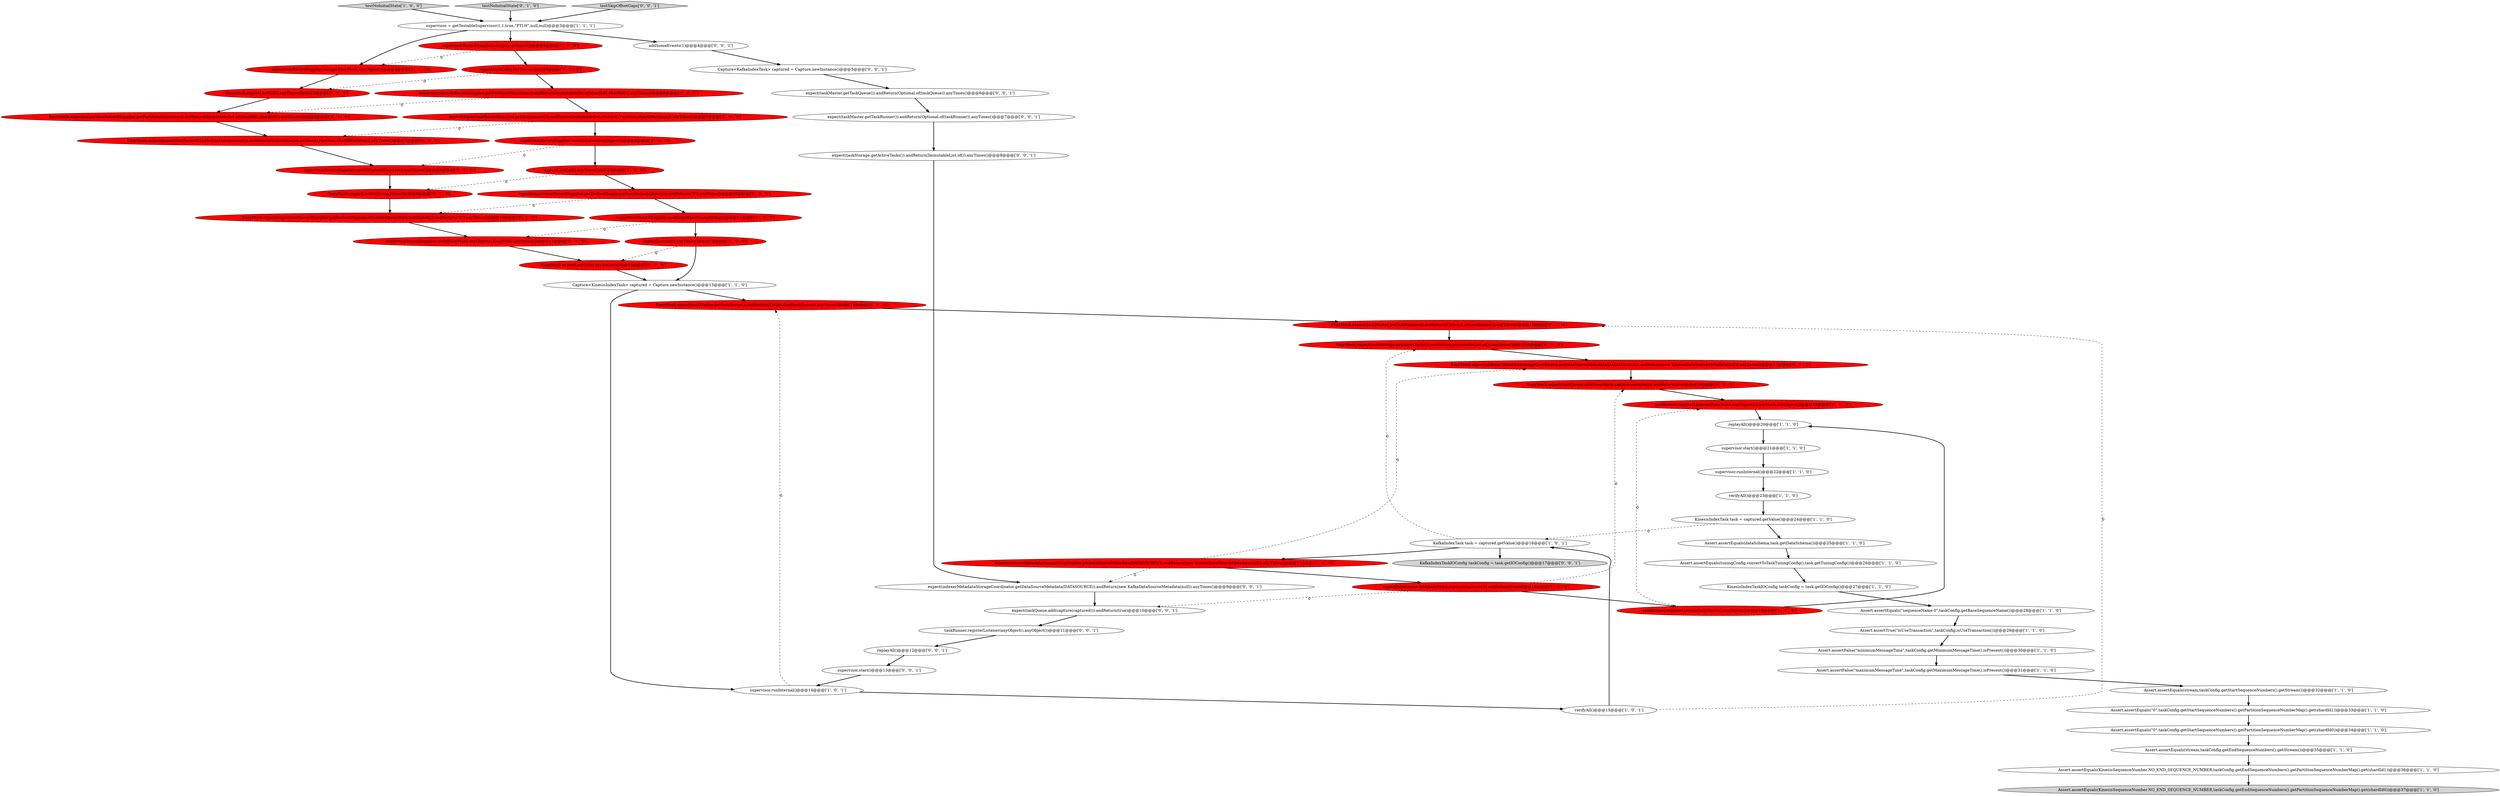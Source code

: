 digraph {
22 [style = filled, label = "expectLastCall().anyTimes()@@@12@@@['1', '0', '0']", fillcolor = red, shape = ellipse image = "AAA1AAABBB1BBB"];
35 [style = filled, label = "verifyAll()@@@23@@@['1', '1', '0']", fillcolor = white, shape = ellipse image = "AAA0AAABBB1BBB"];
6 [style = filled, label = "Assert.assertEquals(KinesisSequenceNumber.NO_END_SEQUENCE_NUMBER,taskConfig.getEndSequenceNumbers().getPartitionSequenceNumberMap().get(shardId0))@@@37@@@['1', '1', '0']", fillcolor = lightgray, shape = ellipse image = "AAA0AAABBB1BBB"];
40 [style = filled, label = "supervisorRecordSupplier.seek(EasyMock.anyObject(),EasyMock.anyString())@@@11@@@['0', '1', '0']", fillcolor = red, shape = ellipse image = "AAA1AAABBB2BBB"];
48 [style = filled, label = "EasyMock.expect(taskMaster.getTaskQueue()).andReturn(Optional.of(taskQueue)).anyTimes()@@@14@@@['0', '1', '0']", fillcolor = red, shape = ellipse image = "AAA1AAABBB2BBB"];
57 [style = filled, label = "expect(indexerMetadataStorageCoordinator.getDataSourceMetadata(DATASOURCE)).andReturn(new KafkaDataSourceMetadata(null)).anyTimes()@@@9@@@['0', '0', '1']", fillcolor = white, shape = ellipse image = "AAA0AAABBB3BBB"];
47 [style = filled, label = "supervisorRecordSupplier.assign(EasyMock.anyObject())@@@4@@@['0', '1', '0']", fillcolor = red, shape = ellipse image = "AAA1AAABBB2BBB"];
20 [style = filled, label = "supervisor.start()@@@21@@@['1', '1', '0']", fillcolor = white, shape = ellipse image = "AAA0AAABBB1BBB"];
31 [style = filled, label = "KinesisIndexTask task = captured.getValue()@@@24@@@['1', '1', '0']", fillcolor = white, shape = ellipse image = "AAA0AAABBB1BBB"];
3 [style = filled, label = "expect(indexerMetadataStorageCoordinator.getDataSourceMetadata(DATASOURCE)).andReturn(new KinesisDataSourceMetadata(null)).anyTimes()@@@17@@@['1', '0', '0']", fillcolor = red, shape = ellipse image = "AAA1AAABBB1BBB"];
2 [style = filled, label = "Assert.assertEquals(\"0\",taskConfig.getStartSequenceNumbers().getPartitionSequenceNumberMap().get(shardId1))@@@33@@@['1', '1', '0']", fillcolor = white, shape = ellipse image = "AAA0AAABBB1BBB"];
29 [style = filled, label = "Assert.assertEquals(tuningConfig.convertToTaskTuningConfig(),task.getTuningConfig())@@@26@@@['1', '1', '0']", fillcolor = white, shape = ellipse image = "AAA0AAABBB1BBB"];
42 [style = filled, label = "EasyMock.expectLastCall().anyTimes()@@@12@@@['0', '1', '0']", fillcolor = red, shape = ellipse image = "AAA1AAABBB2BBB"];
23 [style = filled, label = "taskRunner.registerListener(anyObject(),anyObject())@@@19@@@['1', '0', '0']", fillcolor = red, shape = ellipse image = "AAA1AAABBB1BBB"];
32 [style = filled, label = "expect(supervisorRecordSupplier.getPartitionIds(stream)).andReturn(ImmutableSet.of(shardId1,shardId0)).anyTimes()@@@6@@@['1', '0', '0']", fillcolor = red, shape = ellipse image = "AAA1AAABBB1BBB"];
37 [style = filled, label = "EasyMock.expect(taskQueue.add(EasyMock.capture(captured))).andReturn(true)@@@18@@@['0', '1', '0']", fillcolor = red, shape = ellipse image = "AAA1AAABBB2BBB"];
33 [style = filled, label = "Assert.assertFalse(\"maximumMessageTime\",taskConfig.getMaximumMessageTime().isPresent())@@@31@@@['1', '1', '0']", fillcolor = white, shape = ellipse image = "AAA0AAABBB1BBB"];
34 [style = filled, label = "Assert.assertEquals(stream,taskConfig.getEndSequenceNumbers().getStream())@@@35@@@['1', '1', '0']", fillcolor = white, shape = ellipse image = "AAA0AAABBB1BBB"];
14 [style = filled, label = "Assert.assertEquals(dataSchema,task.getDataSchema())@@@25@@@['1', '1', '0']", fillcolor = white, shape = ellipse image = "AAA0AAABBB1BBB"];
0 [style = filled, label = "supervisorRecordSupplier.assign(anyObject())@@@4@@@['1', '0', '0']", fillcolor = red, shape = ellipse image = "AAA1AAABBB1BBB"];
11 [style = filled, label = "Assert.assertEquals(\"0\",taskConfig.getStartSequenceNumbers().getPartitionSequenceNumberMap().get(shardId0))@@@34@@@['1', '1', '0']", fillcolor = white, shape = ellipse image = "AAA0AAABBB1BBB"];
44 [style = filled, label = "EasyMock.expect(taskMaster.getTaskRunner()).andReturn(Optional.of(taskRunner)).anyTimes()@@@15@@@['0', '1', '0']", fillcolor = red, shape = ellipse image = "AAA1AAABBB2BBB"];
49 [style = filled, label = "EasyMock.expect(supervisorRecordSupplier.getAssignment()).andReturn(ImmutableSet.of(shard1Partition,shard0Partition)).anyTimes()@@@7@@@['0', '1', '0']", fillcolor = red, shape = ellipse image = "AAA1AAABBB2BBB"];
4 [style = filled, label = "testNoInitialState['1', '0', '0']", fillcolor = lightgray, shape = diamond image = "AAA0AAABBB1BBB"];
60 [style = filled, label = "taskRunner.registerListener(anyObject(),anyObject())@@@11@@@['0', '0', '1']", fillcolor = white, shape = ellipse image = "AAA0AAABBB3BBB"];
62 [style = filled, label = "addSomeEvents(1)@@@4@@@['0', '0', '1']", fillcolor = white, shape = ellipse image = "AAA0AAABBB3BBB"];
51 [style = filled, label = "EasyMock.expect(supervisorRecordSupplier.getPartitionIds(stream)).andReturn(ImmutableSet.of(shardId1,shardId0)).anyTimes()@@@6@@@['0', '1', '0']", fillcolor = red, shape = ellipse image = "AAA1AAABBB2BBB"];
16 [style = filled, label = "Assert.assertEquals(stream,taskConfig.getStartSequenceNumbers().getStream())@@@32@@@['1', '1', '0']", fillcolor = white, shape = ellipse image = "AAA0AAABBB1BBB"];
1 [style = filled, label = "supervisorRecordSupplier.seekToLatest(anyObject())@@@8@@@['1', '0', '0']", fillcolor = red, shape = ellipse image = "AAA1AAABBB1BBB"];
39 [style = filled, label = "supervisorRecordSupplier.seekToLatest(EasyMock.anyObject())@@@8@@@['0', '1', '0']", fillcolor = red, shape = ellipse image = "AAA1AAABBB2BBB"];
15 [style = filled, label = "supervisor = getTestableSupervisor(1,1,true,\"PT1H\",null,null)@@@3@@@['1', '1', '1']", fillcolor = white, shape = ellipse image = "AAA0AAABBB1BBB"];
41 [style = filled, label = "testNoInitialState['0', '1', '0']", fillcolor = lightgray, shape = diamond image = "AAA0AAABBB2BBB"];
45 [style = filled, label = "EasyMock.expectLastCall().anyTimes()@@@9@@@['0', '1', '0']", fillcolor = red, shape = ellipse image = "AAA1AAABBB2BBB"];
24 [style = filled, label = "Assert.assertEquals(\"sequenceName-0\",taskConfig.getBaseSequenceName())@@@28@@@['1', '1', '0']", fillcolor = white, shape = ellipse image = "AAA0AAABBB1BBB"];
46 [style = filled, label = "EasyMock.expectLastCall().anyTimes()@@@5@@@['0', '1', '0']", fillcolor = red, shape = ellipse image = "AAA1AAABBB2BBB"];
53 [style = filled, label = "Capture<KafkaIndexTask> captured = Capture.newInstance()@@@5@@@['0', '0', '1']", fillcolor = white, shape = ellipse image = "AAA0AAABBB3BBB"];
56 [style = filled, label = "expect(taskMaster.getTaskRunner()).andReturn(Optional.of(taskRunner)).anyTimes()@@@7@@@['0', '0', '1']", fillcolor = white, shape = ellipse image = "AAA0AAABBB3BBB"];
5 [style = filled, label = "Assert.assertFalse(\"minimumMessageTime\",taskConfig.getMinimumMessageTime().isPresent())@@@30@@@['1', '1', '0']", fillcolor = white, shape = ellipse image = "AAA0AAABBB1BBB"];
19 [style = filled, label = "KafkaIndexTask task = captured.getValue()@@@16@@@['1', '0', '1']", fillcolor = white, shape = ellipse image = "AAA0AAABBB1BBB"];
63 [style = filled, label = "supervisor.start()@@@13@@@['0', '0', '1']", fillcolor = white, shape = ellipse image = "AAA0AAABBB3BBB"];
21 [style = filled, label = "Assert.assertEquals(KinesisSequenceNumber.NO_END_SEQUENCE_NUMBER,taskConfig.getEndSequenceNumbers().getPartitionSequenceNumberMap().get(shardId1))@@@36@@@['1', '1', '0']", fillcolor = white, shape = ellipse image = "AAA0AAABBB1BBB"];
28 [style = filled, label = "Capture<KinesisIndexTask> captured = Capture.newInstance()@@@13@@@['1', '1', '0']", fillcolor = white, shape = ellipse image = "AAA0AAABBB1BBB"];
38 [style = filled, label = "EasyMock.expect(taskStorage.getActiveTasks()).andReturn(ImmutableList.of()).anyTimes()@@@16@@@['0', '1', '0']", fillcolor = red, shape = ellipse image = "AAA1AAABBB2BBB"];
10 [style = filled, label = "Assert.assertTrue(\"isUseTransaction\",taskConfig.isUseTransaction())@@@29@@@['1', '1', '0']", fillcolor = white, shape = ellipse image = "AAA0AAABBB1BBB"];
26 [style = filled, label = "KinesisIndexTaskIOConfig taskConfig = task.getIOConfig()@@@27@@@['1', '1', '0']", fillcolor = white, shape = ellipse image = "AAA0AAABBB1BBB"];
9 [style = filled, label = "replayAll()@@@20@@@['1', '1', '0']", fillcolor = white, shape = ellipse image = "AAA0AAABBB1BBB"];
12 [style = filled, label = "supervisorRecordSupplier.seek(anyObject(),anyString())@@@11@@@['1', '0', '0']", fillcolor = red, shape = ellipse image = "AAA1AAABBB1BBB"];
50 [style = filled, label = "EasyMock.expect(supervisorRecordSupplier.getEarliestSequenceNumber(EasyMock.anyObject())).andReturn(\"0\").anyTimes()@@@10@@@['0', '1', '0']", fillcolor = red, shape = ellipse image = "AAA1AAABBB2BBB"];
54 [style = filled, label = "KafkaIndexTaskIOConfig taskConfig = task.getIOConfig()@@@17@@@['0', '0', '1']", fillcolor = lightgray, shape = ellipse image = "AAA0AAABBB3BBB"];
7 [style = filled, label = "expect(supervisorRecordSupplier.getEarliestSequenceNumber(anyObject())).andReturn(\"0\").anyTimes()@@@10@@@['1', '0', '0']", fillcolor = red, shape = ellipse image = "AAA1AAABBB1BBB"];
52 [style = filled, label = "expect(taskQueue.add(capture(captured))).andReturn(true)@@@10@@@['0', '0', '1']", fillcolor = white, shape = ellipse image = "AAA0AAABBB3BBB"];
43 [style = filled, label = "taskRunner.registerListener(EasyMock.anyObject(),EasyMock.anyObject())@@@19@@@['0', '1', '0']", fillcolor = red, shape = ellipse image = "AAA1AAABBB2BBB"];
17 [style = filled, label = "expectLastCall().anyTimes()@@@5@@@['1', '0', '0']", fillcolor = red, shape = ellipse image = "AAA1AAABBB1BBB"];
59 [style = filled, label = "expect(taskStorage.getActiveTasks()).andReturn(ImmutableList.of()).anyTimes()@@@8@@@['0', '0', '1']", fillcolor = white, shape = ellipse image = "AAA0AAABBB3BBB"];
25 [style = filled, label = "expect(taskQueue.add(EasyMock.capture(captured))).andReturn(true)@@@18@@@['1', '0', '0']", fillcolor = red, shape = ellipse image = "AAA1AAABBB1BBB"];
58 [style = filled, label = "expect(taskMaster.getTaskQueue()).andReturn(Optional.of(taskQueue)).anyTimes()@@@6@@@['0', '0', '1']", fillcolor = white, shape = ellipse image = "AAA0AAABBB3BBB"];
61 [style = filled, label = "testSkipOffsetGaps['0', '0', '1']", fillcolor = lightgray, shape = diamond image = "AAA0AAABBB3BBB"];
36 [style = filled, label = "EasyMock.expect(indexerMetadataStorageCoordinator.getDataSourceMetadata(DATASOURCE)).andReturn(new KinesisDataSourceMetadata(null)).anyTimes()@@@17@@@['0', '1', '0']", fillcolor = red, shape = ellipse image = "AAA1AAABBB2BBB"];
55 [style = filled, label = "replayAll()@@@12@@@['0', '0', '1']", fillcolor = white, shape = ellipse image = "AAA0AAABBB3BBB"];
8 [style = filled, label = "supervisor.runInternal()@@@14@@@['1', '0', '1']", fillcolor = white, shape = ellipse image = "AAA0AAABBB1BBB"];
13 [style = filled, label = "expectLastCall().anyTimes()@@@9@@@['1', '0', '0']", fillcolor = red, shape = ellipse image = "AAA1AAABBB1BBB"];
27 [style = filled, label = "expect(supervisorRecordSupplier.getAssignment()).andReturn(ImmutableSet.of(shard1Partition,shard0Partition)).anyTimes()@@@7@@@['1', '0', '0']", fillcolor = red, shape = ellipse image = "AAA1AAABBB1BBB"];
30 [style = filled, label = "supervisor.runInternal()@@@22@@@['1', '1', '0']", fillcolor = white, shape = ellipse image = "AAA0AAABBB1BBB"];
18 [style = filled, label = "verifyAll()@@@15@@@['1', '0', '1']", fillcolor = white, shape = ellipse image = "AAA0AAABBB1BBB"];
31->14 [style = bold, label=""];
24->10 [style = bold, label=""];
25->52 [style = dashed, label="0"];
35->31 [style = bold, label=""];
1->39 [style = dashed, label="0"];
27->1 [style = bold, label=""];
33->16 [style = bold, label=""];
41->15 [style = bold, label=""];
27->49 [style = dashed, label="0"];
5->33 [style = bold, label=""];
21->6 [style = bold, label=""];
7->12 [style = bold, label=""];
3->57 [style = dashed, label="0"];
3->25 [style = bold, label=""];
0->17 [style = bold, label=""];
8->18 [style = bold, label=""];
25->23 [style = bold, label=""];
3->36 [style = dashed, label="0"];
4->15 [style = bold, label=""];
18->19 [style = bold, label=""];
53->58 [style = bold, label=""];
59->57 [style = bold, label=""];
32->27 [style = bold, label=""];
9->20 [style = bold, label=""];
22->28 [style = bold, label=""];
47->46 [style = bold, label=""];
39->45 [style = bold, label=""];
51->49 [style = bold, label=""];
48->44 [style = bold, label=""];
17->32 [style = bold, label=""];
38->36 [style = bold, label=""];
16->2 [style = bold, label=""];
15->62 [style = bold, label=""];
26->24 [style = bold, label=""];
0->47 [style = dashed, label="0"];
43->9 [style = bold, label=""];
1->13 [style = bold, label=""];
58->56 [style = bold, label=""];
44->38 [style = bold, label=""];
29->26 [style = bold, label=""];
19->54 [style = bold, label=""];
57->52 [style = bold, label=""];
23->43 [style = dashed, label="0"];
55->63 [style = bold, label=""];
60->55 [style = bold, label=""];
46->51 [style = bold, label=""];
13->45 [style = dashed, label="0"];
18->44 [style = dashed, label="0"];
37->43 [style = bold, label=""];
52->60 [style = bold, label=""];
22->42 [style = dashed, label="0"];
19->38 [style = dashed, label="0"];
11->34 [style = bold, label=""];
49->39 [style = bold, label=""];
30->35 [style = bold, label=""];
10->5 [style = bold, label=""];
62->53 [style = bold, label=""];
32->51 [style = dashed, label="0"];
12->40 [style = dashed, label="0"];
45->50 [style = bold, label=""];
13->7 [style = bold, label=""];
61->15 [style = bold, label=""];
17->46 [style = dashed, label="0"];
15->0 [style = bold, label=""];
28->8 [style = bold, label=""];
50->40 [style = bold, label=""];
31->19 [style = dashed, label="0"];
63->8 [style = bold, label=""];
14->29 [style = bold, label=""];
28->48 [style = bold, label=""];
25->37 [style = dashed, label="0"];
36->37 [style = bold, label=""];
7->50 [style = dashed, label="0"];
42->28 [style = bold, label=""];
15->47 [style = bold, label=""];
20->30 [style = bold, label=""];
23->9 [style = bold, label=""];
56->59 [style = bold, label=""];
19->3 [style = bold, label=""];
40->42 [style = bold, label=""];
2->11 [style = bold, label=""];
12->22 [style = bold, label=""];
34->21 [style = bold, label=""];
8->48 [style = dashed, label="0"];
}
